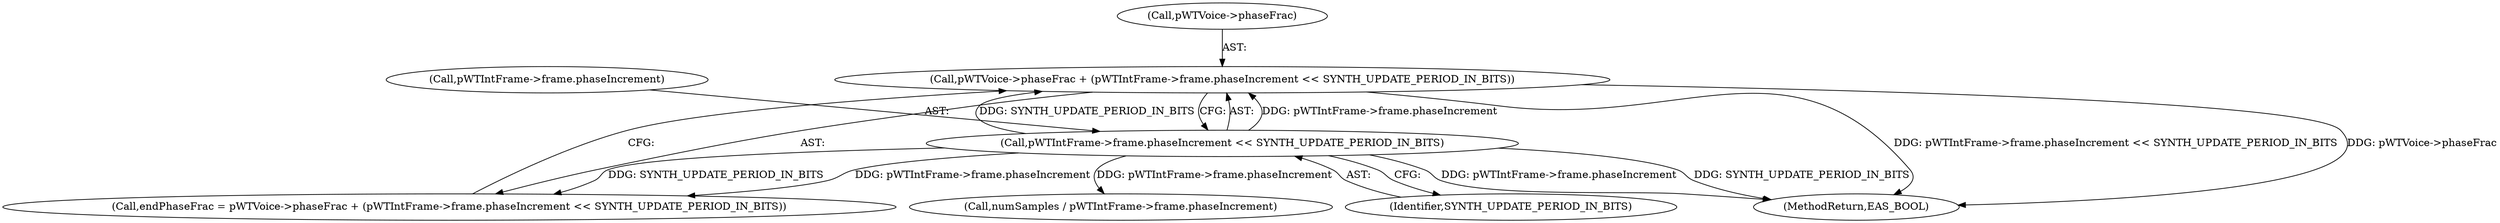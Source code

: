 digraph "0_Android_24d7c408c52143bce7b49de82f3913fd8d1219cf_5@pointer" {
"1000121" [label="(Call,pWTVoice->phaseFrac + (pWTIntFrame->frame.phaseIncrement << SYNTH_UPDATE_PERIOD_IN_BITS))"];
"1000125" [label="(Call,pWTIntFrame->frame.phaseIncrement << SYNTH_UPDATE_PERIOD_IN_BITS)"];
"1000131" [label="(Identifier,SYNTH_UPDATE_PERIOD_IN_BITS)"];
"1000126" [label="(Call,pWTIntFrame->frame.phaseIncrement)"];
"1000121" [label="(Call,pWTVoice->phaseFrac + (pWTIntFrame->frame.phaseIncrement << SYNTH_UPDATE_PERIOD_IN_BITS))"];
"1000125" [label="(Call,pWTIntFrame->frame.phaseIncrement << SYNTH_UPDATE_PERIOD_IN_BITS)"];
"1000119" [label="(Call,endPhaseFrac = pWTVoice->phaseFrac + (pWTIntFrame->frame.phaseIncrement << SYNTH_UPDATE_PERIOD_IN_BITS))"];
"1000122" [label="(Call,pWTVoice->phaseFrac)"];
"1000231" [label="(MethodReturn,EAS_BOOL)"];
"1000182" [label="(Call,numSamples / pWTIntFrame->frame.phaseIncrement)"];
"1000121" -> "1000119"  [label="AST: "];
"1000121" -> "1000125"  [label="CFG: "];
"1000122" -> "1000121"  [label="AST: "];
"1000125" -> "1000121"  [label="AST: "];
"1000119" -> "1000121"  [label="CFG: "];
"1000121" -> "1000231"  [label="DDG: pWTIntFrame->frame.phaseIncrement << SYNTH_UPDATE_PERIOD_IN_BITS"];
"1000121" -> "1000231"  [label="DDG: pWTVoice->phaseFrac"];
"1000125" -> "1000121"  [label="DDG: pWTIntFrame->frame.phaseIncrement"];
"1000125" -> "1000121"  [label="DDG: SYNTH_UPDATE_PERIOD_IN_BITS"];
"1000125" -> "1000131"  [label="CFG: "];
"1000126" -> "1000125"  [label="AST: "];
"1000131" -> "1000125"  [label="AST: "];
"1000125" -> "1000231"  [label="DDG: pWTIntFrame->frame.phaseIncrement"];
"1000125" -> "1000231"  [label="DDG: SYNTH_UPDATE_PERIOD_IN_BITS"];
"1000125" -> "1000119"  [label="DDG: pWTIntFrame->frame.phaseIncrement"];
"1000125" -> "1000119"  [label="DDG: SYNTH_UPDATE_PERIOD_IN_BITS"];
"1000125" -> "1000182"  [label="DDG: pWTIntFrame->frame.phaseIncrement"];
}
